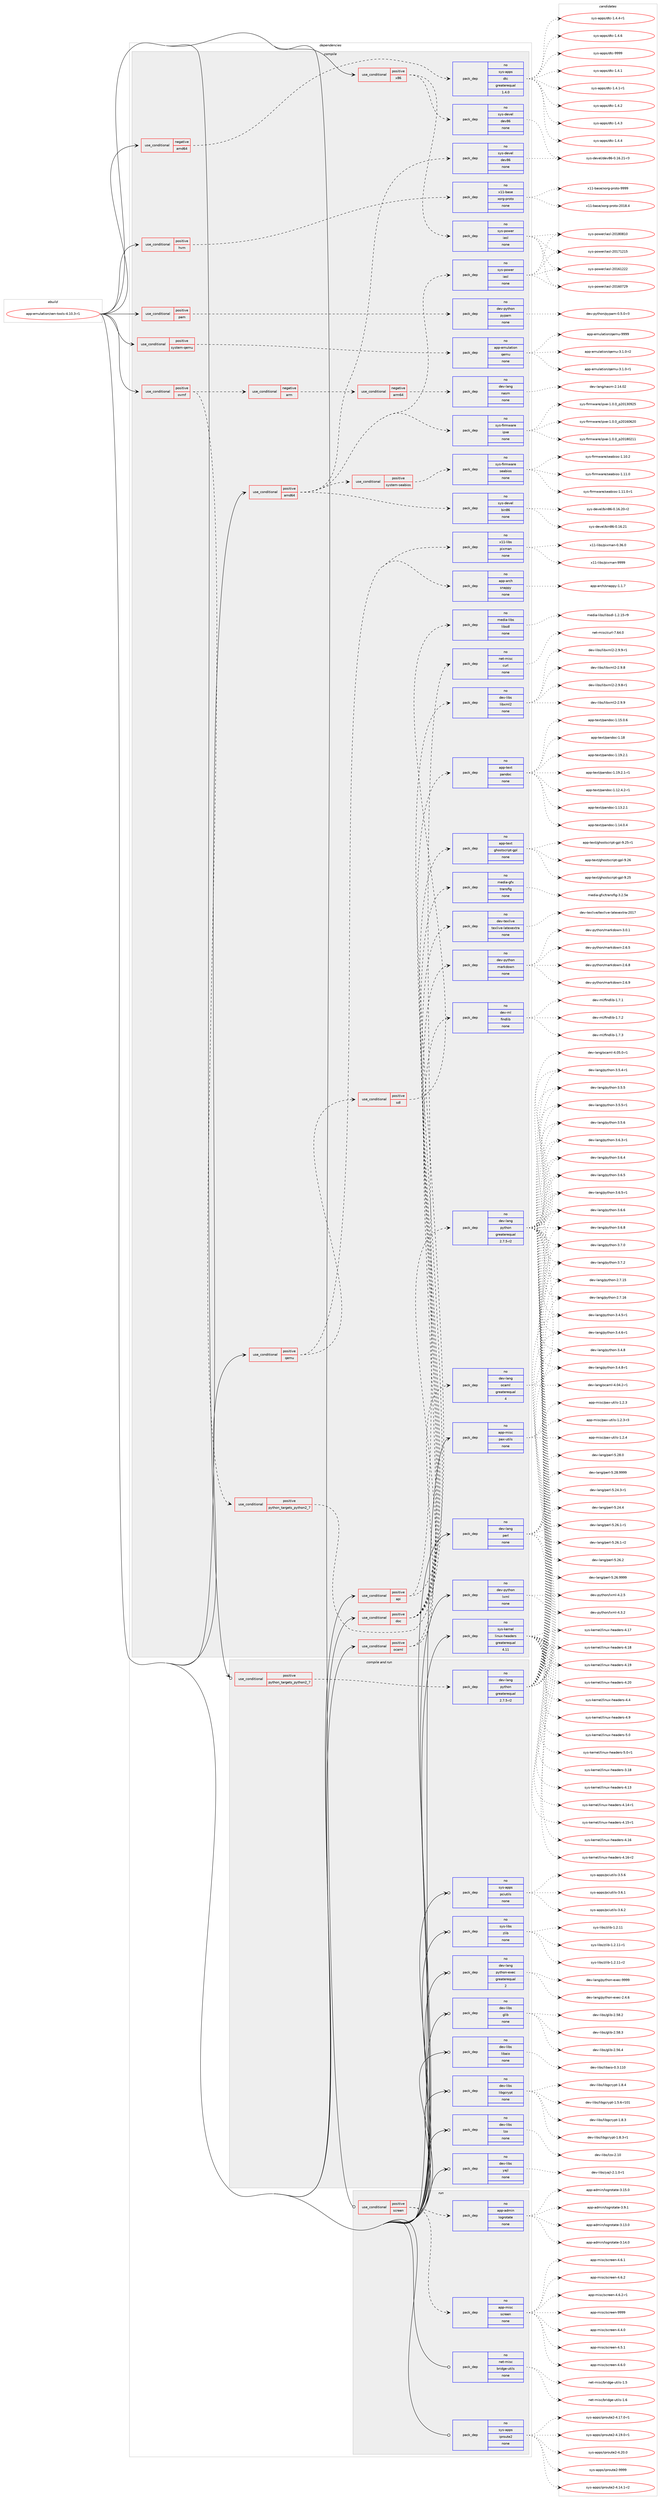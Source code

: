 digraph prolog {

# *************
# Graph options
# *************

newrank=true;
concentrate=true;
compound=true;
graph [rankdir=LR,fontname=Helvetica,fontsize=10,ranksep=1.5];#, ranksep=2.5, nodesep=0.2];
edge  [arrowhead=vee];
node  [fontname=Helvetica,fontsize=10];

# **********
# The ebuild
# **********

subgraph cluster_leftcol {
color=gray;
rank=same;
label=<<i>ebuild</i>>;
id [label="app-emulation/xen-tools-4.10.3-r1", color=red, width=4, href="../app-emulation/xen-tools-4.10.3-r1.svg"];
}

# ****************
# The dependencies
# ****************

subgraph cluster_midcol {
color=gray;
label=<<i>dependencies</i>>;
subgraph cluster_compile {
fillcolor="#eeeeee";
style=filled;
label=<<i>compile</i>>;
subgraph cond352249 {
dependency1293354 [label=<<TABLE BORDER="0" CELLBORDER="1" CELLSPACING="0" CELLPADDING="4"><TR><TD ROWSPAN="3" CELLPADDING="10">use_conditional</TD></TR><TR><TD>negative</TD></TR><TR><TD>amd64</TD></TR></TABLE>>, shape=none, color=red];
subgraph pack921027 {
dependency1293355 [label=<<TABLE BORDER="0" CELLBORDER="1" CELLSPACING="0" CELLPADDING="4" WIDTH="220"><TR><TD ROWSPAN="6" CELLPADDING="30">pack_dep</TD></TR><TR><TD WIDTH="110">no</TD></TR><TR><TD>sys-apps</TD></TR><TR><TD>dtc</TD></TR><TR><TD>greaterequal</TD></TR><TR><TD>1.4.0</TD></TR></TABLE>>, shape=none, color=blue];
}
dependency1293354:e -> dependency1293355:w [weight=20,style="dashed",arrowhead="vee"];
}
id:e -> dependency1293354:w [weight=20,style="solid",arrowhead="vee"];
subgraph cond352250 {
dependency1293356 [label=<<TABLE BORDER="0" CELLBORDER="1" CELLSPACING="0" CELLPADDING="4"><TR><TD ROWSPAN="3" CELLPADDING="10">use_conditional</TD></TR><TR><TD>positive</TD></TR><TR><TD>amd64</TD></TR></TABLE>>, shape=none, color=red];
subgraph pack921028 {
dependency1293357 [label=<<TABLE BORDER="0" CELLBORDER="1" CELLSPACING="0" CELLPADDING="4" WIDTH="220"><TR><TD ROWSPAN="6" CELLPADDING="30">pack_dep</TD></TR><TR><TD WIDTH="110">no</TD></TR><TR><TD>sys-devel</TD></TR><TR><TD>bin86</TD></TR><TR><TD>none</TD></TR><TR><TD></TD></TR></TABLE>>, shape=none, color=blue];
}
dependency1293356:e -> dependency1293357:w [weight=20,style="dashed",arrowhead="vee"];
subgraph cond352251 {
dependency1293358 [label=<<TABLE BORDER="0" CELLBORDER="1" CELLSPACING="0" CELLPADDING="4"><TR><TD ROWSPAN="3" CELLPADDING="10">use_conditional</TD></TR><TR><TD>positive</TD></TR><TR><TD>system-seabios</TD></TR></TABLE>>, shape=none, color=red];
subgraph pack921029 {
dependency1293359 [label=<<TABLE BORDER="0" CELLBORDER="1" CELLSPACING="0" CELLPADDING="4" WIDTH="220"><TR><TD ROWSPAN="6" CELLPADDING="30">pack_dep</TD></TR><TR><TD WIDTH="110">no</TD></TR><TR><TD>sys-firmware</TD></TR><TR><TD>seabios</TD></TR><TR><TD>none</TD></TR><TR><TD></TD></TR></TABLE>>, shape=none, color=blue];
}
dependency1293358:e -> dependency1293359:w [weight=20,style="dashed",arrowhead="vee"];
}
dependency1293356:e -> dependency1293358:w [weight=20,style="dashed",arrowhead="vee"];
subgraph pack921030 {
dependency1293360 [label=<<TABLE BORDER="0" CELLBORDER="1" CELLSPACING="0" CELLPADDING="4" WIDTH="220"><TR><TD ROWSPAN="6" CELLPADDING="30">pack_dep</TD></TR><TR><TD WIDTH="110">no</TD></TR><TR><TD>sys-firmware</TD></TR><TR><TD>ipxe</TD></TR><TR><TD>none</TD></TR><TR><TD></TD></TR></TABLE>>, shape=none, color=blue];
}
dependency1293356:e -> dependency1293360:w [weight=20,style="dashed",arrowhead="vee"];
subgraph pack921031 {
dependency1293361 [label=<<TABLE BORDER="0" CELLBORDER="1" CELLSPACING="0" CELLPADDING="4" WIDTH="220"><TR><TD ROWSPAN="6" CELLPADDING="30">pack_dep</TD></TR><TR><TD WIDTH="110">no</TD></TR><TR><TD>sys-devel</TD></TR><TR><TD>dev86</TD></TR><TR><TD>none</TD></TR><TR><TD></TD></TR></TABLE>>, shape=none, color=blue];
}
dependency1293356:e -> dependency1293361:w [weight=20,style="dashed",arrowhead="vee"];
subgraph pack921032 {
dependency1293362 [label=<<TABLE BORDER="0" CELLBORDER="1" CELLSPACING="0" CELLPADDING="4" WIDTH="220"><TR><TD ROWSPAN="6" CELLPADDING="30">pack_dep</TD></TR><TR><TD WIDTH="110">no</TD></TR><TR><TD>sys-power</TD></TR><TR><TD>iasl</TD></TR><TR><TD>none</TD></TR><TR><TD></TD></TR></TABLE>>, shape=none, color=blue];
}
dependency1293356:e -> dependency1293362:w [weight=20,style="dashed",arrowhead="vee"];
}
id:e -> dependency1293356:w [weight=20,style="solid",arrowhead="vee"];
subgraph cond352252 {
dependency1293363 [label=<<TABLE BORDER="0" CELLBORDER="1" CELLSPACING="0" CELLPADDING="4"><TR><TD ROWSPAN="3" CELLPADDING="10">use_conditional</TD></TR><TR><TD>positive</TD></TR><TR><TD>api</TD></TR></TABLE>>, shape=none, color=red];
subgraph pack921033 {
dependency1293364 [label=<<TABLE BORDER="0" CELLBORDER="1" CELLSPACING="0" CELLPADDING="4" WIDTH="220"><TR><TD ROWSPAN="6" CELLPADDING="30">pack_dep</TD></TR><TR><TD WIDTH="110">no</TD></TR><TR><TD>dev-libs</TD></TR><TR><TD>libxml2</TD></TR><TR><TD>none</TD></TR><TR><TD></TD></TR></TABLE>>, shape=none, color=blue];
}
dependency1293363:e -> dependency1293364:w [weight=20,style="dashed",arrowhead="vee"];
subgraph pack921034 {
dependency1293365 [label=<<TABLE BORDER="0" CELLBORDER="1" CELLSPACING="0" CELLPADDING="4" WIDTH="220"><TR><TD ROWSPAN="6" CELLPADDING="30">pack_dep</TD></TR><TR><TD WIDTH="110">no</TD></TR><TR><TD>net-misc</TD></TR><TR><TD>curl</TD></TR><TR><TD>none</TD></TR><TR><TD></TD></TR></TABLE>>, shape=none, color=blue];
}
dependency1293363:e -> dependency1293365:w [weight=20,style="dashed",arrowhead="vee"];
}
id:e -> dependency1293363:w [weight=20,style="solid",arrowhead="vee"];
subgraph cond352253 {
dependency1293366 [label=<<TABLE BORDER="0" CELLBORDER="1" CELLSPACING="0" CELLPADDING="4"><TR><TD ROWSPAN="3" CELLPADDING="10">use_conditional</TD></TR><TR><TD>positive</TD></TR><TR><TD>doc</TD></TR></TABLE>>, shape=none, color=red];
subgraph pack921035 {
dependency1293367 [label=<<TABLE BORDER="0" CELLBORDER="1" CELLSPACING="0" CELLPADDING="4" WIDTH="220"><TR><TD ROWSPAN="6" CELLPADDING="30">pack_dep</TD></TR><TR><TD WIDTH="110">no</TD></TR><TR><TD>app-text</TD></TR><TR><TD>ghostscript-gpl</TD></TR><TR><TD>none</TD></TR><TR><TD></TD></TR></TABLE>>, shape=none, color=blue];
}
dependency1293366:e -> dependency1293367:w [weight=20,style="dashed",arrowhead="vee"];
subgraph pack921036 {
dependency1293368 [label=<<TABLE BORDER="0" CELLBORDER="1" CELLSPACING="0" CELLPADDING="4" WIDTH="220"><TR><TD ROWSPAN="6" CELLPADDING="30">pack_dep</TD></TR><TR><TD WIDTH="110">no</TD></TR><TR><TD>app-text</TD></TR><TR><TD>pandoc</TD></TR><TR><TD>none</TD></TR><TR><TD></TD></TR></TABLE>>, shape=none, color=blue];
}
dependency1293366:e -> dependency1293368:w [weight=20,style="dashed",arrowhead="vee"];
subgraph pack921037 {
dependency1293369 [label=<<TABLE BORDER="0" CELLBORDER="1" CELLSPACING="0" CELLPADDING="4" WIDTH="220"><TR><TD ROWSPAN="6" CELLPADDING="30">pack_dep</TD></TR><TR><TD WIDTH="110">no</TD></TR><TR><TD>dev-python</TD></TR><TR><TD>markdown</TD></TR><TR><TD>none</TD></TR><TR><TD></TD></TR></TABLE>>, shape=none, color=blue];
}
dependency1293366:e -> dependency1293369:w [weight=20,style="dashed",arrowhead="vee"];
subgraph pack921038 {
dependency1293370 [label=<<TABLE BORDER="0" CELLBORDER="1" CELLSPACING="0" CELLPADDING="4" WIDTH="220"><TR><TD ROWSPAN="6" CELLPADDING="30">pack_dep</TD></TR><TR><TD WIDTH="110">no</TD></TR><TR><TD>dev-texlive</TD></TR><TR><TD>texlive-latexextra</TD></TR><TR><TD>none</TD></TR><TR><TD></TD></TR></TABLE>>, shape=none, color=blue];
}
dependency1293366:e -> dependency1293370:w [weight=20,style="dashed",arrowhead="vee"];
subgraph pack921039 {
dependency1293371 [label=<<TABLE BORDER="0" CELLBORDER="1" CELLSPACING="0" CELLPADDING="4" WIDTH="220"><TR><TD ROWSPAN="6" CELLPADDING="30">pack_dep</TD></TR><TR><TD WIDTH="110">no</TD></TR><TR><TD>media-gfx</TD></TR><TR><TD>transfig</TD></TR><TR><TD>none</TD></TR><TR><TD></TD></TR></TABLE>>, shape=none, color=blue];
}
dependency1293366:e -> dependency1293371:w [weight=20,style="dashed",arrowhead="vee"];
}
id:e -> dependency1293366:w [weight=20,style="solid",arrowhead="vee"];
subgraph cond352254 {
dependency1293372 [label=<<TABLE BORDER="0" CELLBORDER="1" CELLSPACING="0" CELLPADDING="4"><TR><TD ROWSPAN="3" CELLPADDING="10">use_conditional</TD></TR><TR><TD>positive</TD></TR><TR><TD>hvm</TD></TR></TABLE>>, shape=none, color=red];
subgraph pack921040 {
dependency1293373 [label=<<TABLE BORDER="0" CELLBORDER="1" CELLSPACING="0" CELLPADDING="4" WIDTH="220"><TR><TD ROWSPAN="6" CELLPADDING="30">pack_dep</TD></TR><TR><TD WIDTH="110">no</TD></TR><TR><TD>x11-base</TD></TR><TR><TD>xorg-proto</TD></TR><TR><TD>none</TD></TR><TR><TD></TD></TR></TABLE>>, shape=none, color=blue];
}
dependency1293372:e -> dependency1293373:w [weight=20,style="dashed",arrowhead="vee"];
}
id:e -> dependency1293372:w [weight=20,style="solid",arrowhead="vee"];
subgraph cond352255 {
dependency1293374 [label=<<TABLE BORDER="0" CELLBORDER="1" CELLSPACING="0" CELLPADDING="4"><TR><TD ROWSPAN="3" CELLPADDING="10">use_conditional</TD></TR><TR><TD>positive</TD></TR><TR><TD>ocaml</TD></TR></TABLE>>, shape=none, color=red];
subgraph pack921041 {
dependency1293375 [label=<<TABLE BORDER="0" CELLBORDER="1" CELLSPACING="0" CELLPADDING="4" WIDTH="220"><TR><TD ROWSPAN="6" CELLPADDING="30">pack_dep</TD></TR><TR><TD WIDTH="110">no</TD></TR><TR><TD>dev-ml</TD></TR><TR><TD>findlib</TD></TR><TR><TD>none</TD></TR><TR><TD></TD></TR></TABLE>>, shape=none, color=blue];
}
dependency1293374:e -> dependency1293375:w [weight=20,style="dashed",arrowhead="vee"];
subgraph pack921042 {
dependency1293376 [label=<<TABLE BORDER="0" CELLBORDER="1" CELLSPACING="0" CELLPADDING="4" WIDTH="220"><TR><TD ROWSPAN="6" CELLPADDING="30">pack_dep</TD></TR><TR><TD WIDTH="110">no</TD></TR><TR><TD>dev-lang</TD></TR><TR><TD>ocaml</TD></TR><TR><TD>greaterequal</TD></TR><TR><TD>4</TD></TR></TABLE>>, shape=none, color=blue];
}
dependency1293374:e -> dependency1293376:w [weight=20,style="dashed",arrowhead="vee"];
}
id:e -> dependency1293374:w [weight=20,style="solid",arrowhead="vee"];
subgraph cond352256 {
dependency1293377 [label=<<TABLE BORDER="0" CELLBORDER="1" CELLSPACING="0" CELLPADDING="4"><TR><TD ROWSPAN="3" CELLPADDING="10">use_conditional</TD></TR><TR><TD>positive</TD></TR><TR><TD>ovmf</TD></TR></TABLE>>, shape=none, color=red];
subgraph cond352257 {
dependency1293378 [label=<<TABLE BORDER="0" CELLBORDER="1" CELLSPACING="0" CELLPADDING="4"><TR><TD ROWSPAN="3" CELLPADDING="10">use_conditional</TD></TR><TR><TD>negative</TD></TR><TR><TD>arm</TD></TR></TABLE>>, shape=none, color=red];
subgraph cond352258 {
dependency1293379 [label=<<TABLE BORDER="0" CELLBORDER="1" CELLSPACING="0" CELLPADDING="4"><TR><TD ROWSPAN="3" CELLPADDING="10">use_conditional</TD></TR><TR><TD>negative</TD></TR><TR><TD>arm64</TD></TR></TABLE>>, shape=none, color=red];
subgraph pack921043 {
dependency1293380 [label=<<TABLE BORDER="0" CELLBORDER="1" CELLSPACING="0" CELLPADDING="4" WIDTH="220"><TR><TD ROWSPAN="6" CELLPADDING="30">pack_dep</TD></TR><TR><TD WIDTH="110">no</TD></TR><TR><TD>dev-lang</TD></TR><TR><TD>nasm</TD></TR><TR><TD>none</TD></TR><TR><TD></TD></TR></TABLE>>, shape=none, color=blue];
}
dependency1293379:e -> dependency1293380:w [weight=20,style="dashed",arrowhead="vee"];
}
dependency1293378:e -> dependency1293379:w [weight=20,style="dashed",arrowhead="vee"];
}
dependency1293377:e -> dependency1293378:w [weight=20,style="dashed",arrowhead="vee"];
subgraph cond352259 {
dependency1293381 [label=<<TABLE BORDER="0" CELLBORDER="1" CELLSPACING="0" CELLPADDING="4"><TR><TD ROWSPAN="3" CELLPADDING="10">use_conditional</TD></TR><TR><TD>positive</TD></TR><TR><TD>python_targets_python2_7</TD></TR></TABLE>>, shape=none, color=red];
subgraph pack921044 {
dependency1293382 [label=<<TABLE BORDER="0" CELLBORDER="1" CELLSPACING="0" CELLPADDING="4" WIDTH="220"><TR><TD ROWSPAN="6" CELLPADDING="30">pack_dep</TD></TR><TR><TD WIDTH="110">no</TD></TR><TR><TD>dev-lang</TD></TR><TR><TD>python</TD></TR><TR><TD>greaterequal</TD></TR><TR><TD>2.7.5-r2</TD></TR></TABLE>>, shape=none, color=blue];
}
dependency1293381:e -> dependency1293382:w [weight=20,style="dashed",arrowhead="vee"];
}
dependency1293377:e -> dependency1293381:w [weight=20,style="dashed",arrowhead="vee"];
}
id:e -> dependency1293377:w [weight=20,style="solid",arrowhead="vee"];
subgraph cond352260 {
dependency1293383 [label=<<TABLE BORDER="0" CELLBORDER="1" CELLSPACING="0" CELLPADDING="4"><TR><TD ROWSPAN="3" CELLPADDING="10">use_conditional</TD></TR><TR><TD>positive</TD></TR><TR><TD>pam</TD></TR></TABLE>>, shape=none, color=red];
subgraph pack921045 {
dependency1293384 [label=<<TABLE BORDER="0" CELLBORDER="1" CELLSPACING="0" CELLPADDING="4" WIDTH="220"><TR><TD ROWSPAN="6" CELLPADDING="30">pack_dep</TD></TR><TR><TD WIDTH="110">no</TD></TR><TR><TD>dev-python</TD></TR><TR><TD>pypam</TD></TR><TR><TD>none</TD></TR><TR><TD></TD></TR></TABLE>>, shape=none, color=blue];
}
dependency1293383:e -> dependency1293384:w [weight=20,style="dashed",arrowhead="vee"];
}
id:e -> dependency1293383:w [weight=20,style="solid",arrowhead="vee"];
subgraph cond352261 {
dependency1293385 [label=<<TABLE BORDER="0" CELLBORDER="1" CELLSPACING="0" CELLPADDING="4"><TR><TD ROWSPAN="3" CELLPADDING="10">use_conditional</TD></TR><TR><TD>positive</TD></TR><TR><TD>qemu</TD></TR></TABLE>>, shape=none, color=red];
subgraph pack921046 {
dependency1293386 [label=<<TABLE BORDER="0" CELLBORDER="1" CELLSPACING="0" CELLPADDING="4" WIDTH="220"><TR><TD ROWSPAN="6" CELLPADDING="30">pack_dep</TD></TR><TR><TD WIDTH="110">no</TD></TR><TR><TD>app-arch</TD></TR><TR><TD>snappy</TD></TR><TR><TD>none</TD></TR><TR><TD></TD></TR></TABLE>>, shape=none, color=blue];
}
dependency1293385:e -> dependency1293386:w [weight=20,style="dashed",arrowhead="vee"];
subgraph pack921047 {
dependency1293387 [label=<<TABLE BORDER="0" CELLBORDER="1" CELLSPACING="0" CELLPADDING="4" WIDTH="220"><TR><TD ROWSPAN="6" CELLPADDING="30">pack_dep</TD></TR><TR><TD WIDTH="110">no</TD></TR><TR><TD>x11-libs</TD></TR><TR><TD>pixman</TD></TR><TR><TD>none</TD></TR><TR><TD></TD></TR></TABLE>>, shape=none, color=blue];
}
dependency1293385:e -> dependency1293387:w [weight=20,style="dashed",arrowhead="vee"];
subgraph cond352262 {
dependency1293388 [label=<<TABLE BORDER="0" CELLBORDER="1" CELLSPACING="0" CELLPADDING="4"><TR><TD ROWSPAN="3" CELLPADDING="10">use_conditional</TD></TR><TR><TD>positive</TD></TR><TR><TD>sdl</TD></TR></TABLE>>, shape=none, color=red];
subgraph pack921048 {
dependency1293389 [label=<<TABLE BORDER="0" CELLBORDER="1" CELLSPACING="0" CELLPADDING="4" WIDTH="220"><TR><TD ROWSPAN="6" CELLPADDING="30">pack_dep</TD></TR><TR><TD WIDTH="110">no</TD></TR><TR><TD>media-libs</TD></TR><TR><TD>libsdl</TD></TR><TR><TD>none</TD></TR><TR><TD></TD></TR></TABLE>>, shape=none, color=blue];
}
dependency1293388:e -> dependency1293389:w [weight=20,style="dashed",arrowhead="vee"];
}
dependency1293385:e -> dependency1293388:w [weight=20,style="dashed",arrowhead="vee"];
}
id:e -> dependency1293385:w [weight=20,style="solid",arrowhead="vee"];
subgraph cond352263 {
dependency1293390 [label=<<TABLE BORDER="0" CELLBORDER="1" CELLSPACING="0" CELLPADDING="4"><TR><TD ROWSPAN="3" CELLPADDING="10">use_conditional</TD></TR><TR><TD>positive</TD></TR><TR><TD>system-qemu</TD></TR></TABLE>>, shape=none, color=red];
subgraph pack921049 {
dependency1293391 [label=<<TABLE BORDER="0" CELLBORDER="1" CELLSPACING="0" CELLPADDING="4" WIDTH="220"><TR><TD ROWSPAN="6" CELLPADDING="30">pack_dep</TD></TR><TR><TD WIDTH="110">no</TD></TR><TR><TD>app-emulation</TD></TR><TR><TD>qemu</TD></TR><TR><TD>none</TD></TR><TR><TD></TD></TR></TABLE>>, shape=none, color=blue];
}
dependency1293390:e -> dependency1293391:w [weight=20,style="dashed",arrowhead="vee"];
}
id:e -> dependency1293390:w [weight=20,style="solid",arrowhead="vee"];
subgraph cond352264 {
dependency1293392 [label=<<TABLE BORDER="0" CELLBORDER="1" CELLSPACING="0" CELLPADDING="4"><TR><TD ROWSPAN="3" CELLPADDING="10">use_conditional</TD></TR><TR><TD>positive</TD></TR><TR><TD>x86</TD></TR></TABLE>>, shape=none, color=red];
subgraph pack921050 {
dependency1293393 [label=<<TABLE BORDER="0" CELLBORDER="1" CELLSPACING="0" CELLPADDING="4" WIDTH="220"><TR><TD ROWSPAN="6" CELLPADDING="30">pack_dep</TD></TR><TR><TD WIDTH="110">no</TD></TR><TR><TD>sys-devel</TD></TR><TR><TD>dev86</TD></TR><TR><TD>none</TD></TR><TR><TD></TD></TR></TABLE>>, shape=none, color=blue];
}
dependency1293392:e -> dependency1293393:w [weight=20,style="dashed",arrowhead="vee"];
subgraph pack921051 {
dependency1293394 [label=<<TABLE BORDER="0" CELLBORDER="1" CELLSPACING="0" CELLPADDING="4" WIDTH="220"><TR><TD ROWSPAN="6" CELLPADDING="30">pack_dep</TD></TR><TR><TD WIDTH="110">no</TD></TR><TR><TD>sys-power</TD></TR><TR><TD>iasl</TD></TR><TR><TD>none</TD></TR><TR><TD></TD></TR></TABLE>>, shape=none, color=blue];
}
dependency1293392:e -> dependency1293394:w [weight=20,style="dashed",arrowhead="vee"];
}
id:e -> dependency1293392:w [weight=20,style="solid",arrowhead="vee"];
subgraph pack921052 {
dependency1293395 [label=<<TABLE BORDER="0" CELLBORDER="1" CELLSPACING="0" CELLPADDING="4" WIDTH="220"><TR><TD ROWSPAN="6" CELLPADDING="30">pack_dep</TD></TR><TR><TD WIDTH="110">no</TD></TR><TR><TD>app-misc</TD></TR><TR><TD>pax-utils</TD></TR><TR><TD>none</TD></TR><TR><TD></TD></TR></TABLE>>, shape=none, color=blue];
}
id:e -> dependency1293395:w [weight=20,style="solid",arrowhead="vee"];
subgraph pack921053 {
dependency1293396 [label=<<TABLE BORDER="0" CELLBORDER="1" CELLSPACING="0" CELLPADDING="4" WIDTH="220"><TR><TD ROWSPAN="6" CELLPADDING="30">pack_dep</TD></TR><TR><TD WIDTH="110">no</TD></TR><TR><TD>dev-lang</TD></TR><TR><TD>perl</TD></TR><TR><TD>none</TD></TR><TR><TD></TD></TR></TABLE>>, shape=none, color=blue];
}
id:e -> dependency1293396:w [weight=20,style="solid",arrowhead="vee"];
subgraph pack921054 {
dependency1293397 [label=<<TABLE BORDER="0" CELLBORDER="1" CELLSPACING="0" CELLPADDING="4" WIDTH="220"><TR><TD ROWSPAN="6" CELLPADDING="30">pack_dep</TD></TR><TR><TD WIDTH="110">no</TD></TR><TR><TD>dev-python</TD></TR><TR><TD>lxml</TD></TR><TR><TD>none</TD></TR><TR><TD></TD></TR></TABLE>>, shape=none, color=blue];
}
id:e -> dependency1293397:w [weight=20,style="solid",arrowhead="vee"];
subgraph pack921055 {
dependency1293398 [label=<<TABLE BORDER="0" CELLBORDER="1" CELLSPACING="0" CELLPADDING="4" WIDTH="220"><TR><TD ROWSPAN="6" CELLPADDING="30">pack_dep</TD></TR><TR><TD WIDTH="110">no</TD></TR><TR><TD>sys-kernel</TD></TR><TR><TD>linux-headers</TD></TR><TR><TD>greaterequal</TD></TR><TR><TD>4.11</TD></TR></TABLE>>, shape=none, color=blue];
}
id:e -> dependency1293398:w [weight=20,style="solid",arrowhead="vee"];
}
subgraph cluster_compileandrun {
fillcolor="#eeeeee";
style=filled;
label=<<i>compile and run</i>>;
subgraph cond352265 {
dependency1293399 [label=<<TABLE BORDER="0" CELLBORDER="1" CELLSPACING="0" CELLPADDING="4"><TR><TD ROWSPAN="3" CELLPADDING="10">use_conditional</TD></TR><TR><TD>positive</TD></TR><TR><TD>python_targets_python2_7</TD></TR></TABLE>>, shape=none, color=red];
subgraph pack921056 {
dependency1293400 [label=<<TABLE BORDER="0" CELLBORDER="1" CELLSPACING="0" CELLPADDING="4" WIDTH="220"><TR><TD ROWSPAN="6" CELLPADDING="30">pack_dep</TD></TR><TR><TD WIDTH="110">no</TD></TR><TR><TD>dev-lang</TD></TR><TR><TD>python</TD></TR><TR><TD>greaterequal</TD></TR><TR><TD>2.7.5-r2</TD></TR></TABLE>>, shape=none, color=blue];
}
dependency1293399:e -> dependency1293400:w [weight=20,style="dashed",arrowhead="vee"];
}
id:e -> dependency1293399:w [weight=20,style="solid",arrowhead="odotvee"];
subgraph pack921057 {
dependency1293401 [label=<<TABLE BORDER="0" CELLBORDER="1" CELLSPACING="0" CELLPADDING="4" WIDTH="220"><TR><TD ROWSPAN="6" CELLPADDING="30">pack_dep</TD></TR><TR><TD WIDTH="110">no</TD></TR><TR><TD>dev-lang</TD></TR><TR><TD>python-exec</TD></TR><TR><TD>greaterequal</TD></TR><TR><TD>2</TD></TR></TABLE>>, shape=none, color=blue];
}
id:e -> dependency1293401:w [weight=20,style="solid",arrowhead="odotvee"];
subgraph pack921058 {
dependency1293402 [label=<<TABLE BORDER="0" CELLBORDER="1" CELLSPACING="0" CELLPADDING="4" WIDTH="220"><TR><TD ROWSPAN="6" CELLPADDING="30">pack_dep</TD></TR><TR><TD WIDTH="110">no</TD></TR><TR><TD>dev-libs</TD></TR><TR><TD>glib</TD></TR><TR><TD>none</TD></TR><TR><TD></TD></TR></TABLE>>, shape=none, color=blue];
}
id:e -> dependency1293402:w [weight=20,style="solid",arrowhead="odotvee"];
subgraph pack921059 {
dependency1293403 [label=<<TABLE BORDER="0" CELLBORDER="1" CELLSPACING="0" CELLPADDING="4" WIDTH="220"><TR><TD ROWSPAN="6" CELLPADDING="30">pack_dep</TD></TR><TR><TD WIDTH="110">no</TD></TR><TR><TD>dev-libs</TD></TR><TR><TD>libaio</TD></TR><TR><TD>none</TD></TR><TR><TD></TD></TR></TABLE>>, shape=none, color=blue];
}
id:e -> dependency1293403:w [weight=20,style="solid",arrowhead="odotvee"];
subgraph pack921060 {
dependency1293404 [label=<<TABLE BORDER="0" CELLBORDER="1" CELLSPACING="0" CELLPADDING="4" WIDTH="220"><TR><TD ROWSPAN="6" CELLPADDING="30">pack_dep</TD></TR><TR><TD WIDTH="110">no</TD></TR><TR><TD>dev-libs</TD></TR><TR><TD>libgcrypt</TD></TR><TR><TD>none</TD></TR><TR><TD></TD></TR></TABLE>>, shape=none, color=blue];
}
id:e -> dependency1293404:w [weight=20,style="solid",arrowhead="odotvee"];
subgraph pack921061 {
dependency1293405 [label=<<TABLE BORDER="0" CELLBORDER="1" CELLSPACING="0" CELLPADDING="4" WIDTH="220"><TR><TD ROWSPAN="6" CELLPADDING="30">pack_dep</TD></TR><TR><TD WIDTH="110">no</TD></TR><TR><TD>dev-libs</TD></TR><TR><TD>lzo</TD></TR><TR><TD>none</TD></TR><TR><TD></TD></TR></TABLE>>, shape=none, color=blue];
}
id:e -> dependency1293405:w [weight=20,style="solid",arrowhead="odotvee"];
subgraph pack921062 {
dependency1293406 [label=<<TABLE BORDER="0" CELLBORDER="1" CELLSPACING="0" CELLPADDING="4" WIDTH="220"><TR><TD ROWSPAN="6" CELLPADDING="30">pack_dep</TD></TR><TR><TD WIDTH="110">no</TD></TR><TR><TD>dev-libs</TD></TR><TR><TD>yajl</TD></TR><TR><TD>none</TD></TR><TR><TD></TD></TR></TABLE>>, shape=none, color=blue];
}
id:e -> dependency1293406:w [weight=20,style="solid",arrowhead="odotvee"];
subgraph pack921063 {
dependency1293407 [label=<<TABLE BORDER="0" CELLBORDER="1" CELLSPACING="0" CELLPADDING="4" WIDTH="220"><TR><TD ROWSPAN="6" CELLPADDING="30">pack_dep</TD></TR><TR><TD WIDTH="110">no</TD></TR><TR><TD>sys-apps</TD></TR><TR><TD>pciutils</TD></TR><TR><TD>none</TD></TR><TR><TD></TD></TR></TABLE>>, shape=none, color=blue];
}
id:e -> dependency1293407:w [weight=20,style="solid",arrowhead="odotvee"];
subgraph pack921064 {
dependency1293408 [label=<<TABLE BORDER="0" CELLBORDER="1" CELLSPACING="0" CELLPADDING="4" WIDTH="220"><TR><TD ROWSPAN="6" CELLPADDING="30">pack_dep</TD></TR><TR><TD WIDTH="110">no</TD></TR><TR><TD>sys-libs</TD></TR><TR><TD>zlib</TD></TR><TR><TD>none</TD></TR><TR><TD></TD></TR></TABLE>>, shape=none, color=blue];
}
id:e -> dependency1293408:w [weight=20,style="solid",arrowhead="odotvee"];
}
subgraph cluster_run {
fillcolor="#eeeeee";
style=filled;
label=<<i>run</i>>;
subgraph cond352266 {
dependency1293409 [label=<<TABLE BORDER="0" CELLBORDER="1" CELLSPACING="0" CELLPADDING="4"><TR><TD ROWSPAN="3" CELLPADDING="10">use_conditional</TD></TR><TR><TD>positive</TD></TR><TR><TD>screen</TD></TR></TABLE>>, shape=none, color=red];
subgraph pack921065 {
dependency1293410 [label=<<TABLE BORDER="0" CELLBORDER="1" CELLSPACING="0" CELLPADDING="4" WIDTH="220"><TR><TD ROWSPAN="6" CELLPADDING="30">pack_dep</TD></TR><TR><TD WIDTH="110">no</TD></TR><TR><TD>app-misc</TD></TR><TR><TD>screen</TD></TR><TR><TD>none</TD></TR><TR><TD></TD></TR></TABLE>>, shape=none, color=blue];
}
dependency1293409:e -> dependency1293410:w [weight=20,style="dashed",arrowhead="vee"];
subgraph pack921066 {
dependency1293411 [label=<<TABLE BORDER="0" CELLBORDER="1" CELLSPACING="0" CELLPADDING="4" WIDTH="220"><TR><TD ROWSPAN="6" CELLPADDING="30">pack_dep</TD></TR><TR><TD WIDTH="110">no</TD></TR><TR><TD>app-admin</TD></TR><TR><TD>logrotate</TD></TR><TR><TD>none</TD></TR><TR><TD></TD></TR></TABLE>>, shape=none, color=blue];
}
dependency1293409:e -> dependency1293411:w [weight=20,style="dashed",arrowhead="vee"];
}
id:e -> dependency1293409:w [weight=20,style="solid",arrowhead="odot"];
subgraph pack921067 {
dependency1293412 [label=<<TABLE BORDER="0" CELLBORDER="1" CELLSPACING="0" CELLPADDING="4" WIDTH="220"><TR><TD ROWSPAN="6" CELLPADDING="30">pack_dep</TD></TR><TR><TD WIDTH="110">no</TD></TR><TR><TD>net-misc</TD></TR><TR><TD>bridge-utils</TD></TR><TR><TD>none</TD></TR><TR><TD></TD></TR></TABLE>>, shape=none, color=blue];
}
id:e -> dependency1293412:w [weight=20,style="solid",arrowhead="odot"];
subgraph pack921068 {
dependency1293413 [label=<<TABLE BORDER="0" CELLBORDER="1" CELLSPACING="0" CELLPADDING="4" WIDTH="220"><TR><TD ROWSPAN="6" CELLPADDING="30">pack_dep</TD></TR><TR><TD WIDTH="110">no</TD></TR><TR><TD>sys-apps</TD></TR><TR><TD>iproute2</TD></TR><TR><TD>none</TD></TR><TR><TD></TD></TR></TABLE>>, shape=none, color=blue];
}
id:e -> dependency1293413:w [weight=20,style="solid",arrowhead="odot"];
}
}

# **************
# The candidates
# **************

subgraph cluster_choices {
rank=same;
color=gray;
label=<<i>candidates</i>>;

subgraph choice921027 {
color=black;
nodesep=1;
choice11512111545971121121154710011699454946524649 [label="sys-apps/dtc-1.4.1", color=red, width=4,href="../sys-apps/dtc-1.4.1.svg"];
choice115121115459711211211547100116994549465246494511449 [label="sys-apps/dtc-1.4.1-r1", color=red, width=4,href="../sys-apps/dtc-1.4.1-r1.svg"];
choice11512111545971121121154710011699454946524650 [label="sys-apps/dtc-1.4.2", color=red, width=4,href="../sys-apps/dtc-1.4.2.svg"];
choice11512111545971121121154710011699454946524651 [label="sys-apps/dtc-1.4.3", color=red, width=4,href="../sys-apps/dtc-1.4.3.svg"];
choice11512111545971121121154710011699454946524652 [label="sys-apps/dtc-1.4.4", color=red, width=4,href="../sys-apps/dtc-1.4.4.svg"];
choice115121115459711211211547100116994549465246524511449 [label="sys-apps/dtc-1.4.4-r1", color=red, width=4,href="../sys-apps/dtc-1.4.4-r1.svg"];
choice11512111545971121121154710011699454946524654 [label="sys-apps/dtc-1.4.6", color=red, width=4,href="../sys-apps/dtc-1.4.6.svg"];
choice115121115459711211211547100116994557575757 [label="sys-apps/dtc-9999", color=red, width=4,href="../sys-apps/dtc-9999.svg"];
dependency1293355:e -> choice11512111545971121121154710011699454946524649:w [style=dotted,weight="100"];
dependency1293355:e -> choice115121115459711211211547100116994549465246494511449:w [style=dotted,weight="100"];
dependency1293355:e -> choice11512111545971121121154710011699454946524650:w [style=dotted,weight="100"];
dependency1293355:e -> choice11512111545971121121154710011699454946524651:w [style=dotted,weight="100"];
dependency1293355:e -> choice11512111545971121121154710011699454946524652:w [style=dotted,weight="100"];
dependency1293355:e -> choice115121115459711211211547100116994549465246524511449:w [style=dotted,weight="100"];
dependency1293355:e -> choice11512111545971121121154710011699454946524654:w [style=dotted,weight="100"];
dependency1293355:e -> choice115121115459711211211547100116994557575757:w [style=dotted,weight="100"];
}
subgraph choice921028 {
color=black;
nodesep=1;
choice115121115451001011181011084798105110565445484649544650484511450 [label="sys-devel/bin86-0.16.20-r2", color=red, width=4,href="../sys-devel/bin86-0.16.20-r2.svg"];
choice11512111545100101118101108479810511056544548464954465049 [label="sys-devel/bin86-0.16.21", color=red, width=4,href="../sys-devel/bin86-0.16.21.svg"];
dependency1293357:e -> choice115121115451001011181011084798105110565445484649544650484511450:w [style=dotted,weight="100"];
dependency1293357:e -> choice11512111545100101118101108479810511056544548464954465049:w [style=dotted,weight="100"];
}
subgraph choice921029 {
color=black;
nodesep=1;
choice115121115451021051141091199711410147115101979810511111545494649484650 [label="sys-firmware/seabios-1.10.2", color=red, width=4,href="../sys-firmware/seabios-1.10.2.svg"];
choice115121115451021051141091199711410147115101979810511111545494649494648 [label="sys-firmware/seabios-1.11.0", color=red, width=4,href="../sys-firmware/seabios-1.11.0.svg"];
choice1151211154510210511410911997114101471151019798105111115454946494946484511449 [label="sys-firmware/seabios-1.11.0-r1", color=red, width=4,href="../sys-firmware/seabios-1.11.0-r1.svg"];
dependency1293359:e -> choice115121115451021051141091199711410147115101979810511111545494649484650:w [style=dotted,weight="100"];
dependency1293359:e -> choice115121115451021051141091199711410147115101979810511111545494649494648:w [style=dotted,weight="100"];
dependency1293359:e -> choice1151211154510210511410911997114101471151019798105111115454946494946484511449:w [style=dotted,weight="100"];
}
subgraph choice921030 {
color=black;
nodesep=1;
choice115121115451021051141091199711410147105112120101454946484648951125048495148575053 [label="sys-firmware/ipxe-1.0.0_p20130925", color=red, width=4,href="../sys-firmware/ipxe-1.0.0_p20130925.svg"];
choice115121115451021051141091199711410147105112120101454946484648951125048495448545048 [label="sys-firmware/ipxe-1.0.0_p20160620", color=red, width=4,href="../sys-firmware/ipxe-1.0.0_p20160620.svg"];
choice115121115451021051141091199711410147105112120101454946484648951125048495648504949 [label="sys-firmware/ipxe-1.0.0_p20180211", color=red, width=4,href="../sys-firmware/ipxe-1.0.0_p20180211.svg"];
dependency1293360:e -> choice115121115451021051141091199711410147105112120101454946484648951125048495148575053:w [style=dotted,weight="100"];
dependency1293360:e -> choice115121115451021051141091199711410147105112120101454946484648951125048495448545048:w [style=dotted,weight="100"];
dependency1293360:e -> choice115121115451021051141091199711410147105112120101454946484648951125048495648504949:w [style=dotted,weight="100"];
}
subgraph choice921031 {
color=black;
nodesep=1;
choice1151211154510010111810110847100101118565445484649544650494511451 [label="sys-devel/dev86-0.16.21-r3", color=red, width=4,href="../sys-devel/dev86-0.16.21-r3.svg"];
dependency1293361:e -> choice1151211154510010111810110847100101118565445484649544650494511451:w [style=dotted,weight="100"];
}
subgraph choice921032 {
color=black;
nodesep=1;
choice115121115451121111191011144710597115108455048495448555057 [label="sys-power/iasl-20160729", color=red, width=4,href="../sys-power/iasl-20160729.svg"];
choice115121115451121111191011144710597115108455048495449505050 [label="sys-power/iasl-20161222", color=red, width=4,href="../sys-power/iasl-20161222.svg"];
choice115121115451121111191011144710597115108455048495549504953 [label="sys-power/iasl-20171215", color=red, width=4,href="../sys-power/iasl-20171215.svg"];
choice115121115451121111191011144710597115108455048495648564948 [label="sys-power/iasl-20180810", color=red, width=4,href="../sys-power/iasl-20180810.svg"];
dependency1293362:e -> choice115121115451121111191011144710597115108455048495448555057:w [style=dotted,weight="100"];
dependency1293362:e -> choice115121115451121111191011144710597115108455048495449505050:w [style=dotted,weight="100"];
dependency1293362:e -> choice115121115451121111191011144710597115108455048495549504953:w [style=dotted,weight="100"];
dependency1293362:e -> choice115121115451121111191011144710597115108455048495648564948:w [style=dotted,weight="100"];
}
subgraph choice921033 {
color=black;
nodesep=1;
choice1001011184510810598115471081059812010910850455046574656 [label="dev-libs/libxml2-2.9.8", color=red, width=4,href="../dev-libs/libxml2-2.9.8.svg"];
choice10010111845108105981154710810598120109108504550465746564511449 [label="dev-libs/libxml2-2.9.8-r1", color=red, width=4,href="../dev-libs/libxml2-2.9.8-r1.svg"];
choice1001011184510810598115471081059812010910850455046574657 [label="dev-libs/libxml2-2.9.9", color=red, width=4,href="../dev-libs/libxml2-2.9.9.svg"];
choice10010111845108105981154710810598120109108504550465746574511449 [label="dev-libs/libxml2-2.9.9-r1", color=red, width=4,href="../dev-libs/libxml2-2.9.9-r1.svg"];
dependency1293364:e -> choice1001011184510810598115471081059812010910850455046574656:w [style=dotted,weight="100"];
dependency1293364:e -> choice10010111845108105981154710810598120109108504550465746564511449:w [style=dotted,weight="100"];
dependency1293364:e -> choice1001011184510810598115471081059812010910850455046574657:w [style=dotted,weight="100"];
dependency1293364:e -> choice10010111845108105981154710810598120109108504550465746574511449:w [style=dotted,weight="100"];
}
subgraph choice921034 {
color=black;
nodesep=1;
choice1101011164510910511599479911711410845554654524648 [label="net-misc/curl-7.64.0", color=red, width=4,href="../net-misc/curl-7.64.0.svg"];
dependency1293365:e -> choice1101011164510910511599479911711410845554654524648:w [style=dotted,weight="100"];
}
subgraph choice921035 {
color=black;
nodesep=1;
choice97112112451161011201164710310411111511611599114105112116451031121084557465053 [label="app-text/ghostscript-gpl-9.25", color=red, width=4,href="../app-text/ghostscript-gpl-9.25.svg"];
choice971121124511610112011647103104111115116115991141051121164510311210845574650534511449 [label="app-text/ghostscript-gpl-9.25-r1", color=red, width=4,href="../app-text/ghostscript-gpl-9.25-r1.svg"];
choice97112112451161011201164710310411111511611599114105112116451031121084557465054 [label="app-text/ghostscript-gpl-9.26", color=red, width=4,href="../app-text/ghostscript-gpl-9.26.svg"];
dependency1293367:e -> choice97112112451161011201164710310411111511611599114105112116451031121084557465053:w [style=dotted,weight="100"];
dependency1293367:e -> choice971121124511610112011647103104111115116115991141051121164510311210845574650534511449:w [style=dotted,weight="100"];
dependency1293367:e -> choice97112112451161011201164710310411111511611599114105112116451031121084557465054:w [style=dotted,weight="100"];
}
subgraph choice921036 {
color=black;
nodesep=1;
choice97112112451161011201164711297110100111994549464950465246504511449 [label="app-text/pandoc-1.12.4.2-r1", color=red, width=4,href="../app-text/pandoc-1.12.4.2-r1.svg"];
choice9711211245116101120116471129711010011199454946495146504649 [label="app-text/pandoc-1.13.2.1", color=red, width=4,href="../app-text/pandoc-1.13.2.1.svg"];
choice9711211245116101120116471129711010011199454946495246484652 [label="app-text/pandoc-1.14.0.4", color=red, width=4,href="../app-text/pandoc-1.14.0.4.svg"];
choice9711211245116101120116471129711010011199454946495346484654 [label="app-text/pandoc-1.15.0.6", color=red, width=4,href="../app-text/pandoc-1.15.0.6.svg"];
choice97112112451161011201164711297110100111994549464956 [label="app-text/pandoc-1.18", color=red, width=4,href="../app-text/pandoc-1.18.svg"];
choice9711211245116101120116471129711010011199454946495746504649 [label="app-text/pandoc-1.19.2.1", color=red, width=4,href="../app-text/pandoc-1.19.2.1.svg"];
choice97112112451161011201164711297110100111994549464957465046494511449 [label="app-text/pandoc-1.19.2.1-r1", color=red, width=4,href="../app-text/pandoc-1.19.2.1-r1.svg"];
dependency1293368:e -> choice97112112451161011201164711297110100111994549464950465246504511449:w [style=dotted,weight="100"];
dependency1293368:e -> choice9711211245116101120116471129711010011199454946495146504649:w [style=dotted,weight="100"];
dependency1293368:e -> choice9711211245116101120116471129711010011199454946495246484652:w [style=dotted,weight="100"];
dependency1293368:e -> choice9711211245116101120116471129711010011199454946495346484654:w [style=dotted,weight="100"];
dependency1293368:e -> choice97112112451161011201164711297110100111994549464956:w [style=dotted,weight="100"];
dependency1293368:e -> choice9711211245116101120116471129711010011199454946495746504649:w [style=dotted,weight="100"];
dependency1293368:e -> choice97112112451161011201164711297110100111994549464957465046494511449:w [style=dotted,weight="100"];
}
subgraph choice921037 {
color=black;
nodesep=1;
choice100101118451121211161041111104710997114107100111119110455046544653 [label="dev-python/markdown-2.6.5", color=red, width=4,href="../dev-python/markdown-2.6.5.svg"];
choice100101118451121211161041111104710997114107100111119110455046544656 [label="dev-python/markdown-2.6.8", color=red, width=4,href="../dev-python/markdown-2.6.8.svg"];
choice100101118451121211161041111104710997114107100111119110455046544657 [label="dev-python/markdown-2.6.9", color=red, width=4,href="../dev-python/markdown-2.6.9.svg"];
choice100101118451121211161041111104710997114107100111119110455146484649 [label="dev-python/markdown-3.0.1", color=red, width=4,href="../dev-python/markdown-3.0.1.svg"];
dependency1293369:e -> choice100101118451121211161041111104710997114107100111119110455046544653:w [style=dotted,weight="100"];
dependency1293369:e -> choice100101118451121211161041111104710997114107100111119110455046544656:w [style=dotted,weight="100"];
dependency1293369:e -> choice100101118451121211161041111104710997114107100111119110455046544657:w [style=dotted,weight="100"];
dependency1293369:e -> choice100101118451121211161041111104710997114107100111119110455146484649:w [style=dotted,weight="100"];
}
subgraph choice921038 {
color=black;
nodesep=1;
choice10010111845116101120108105118101471161011201081051181014510897116101120101120116114974550484955 [label="dev-texlive/texlive-latexextra-2017", color=red, width=4,href="../dev-texlive/texlive-latexextra-2017.svg"];
dependency1293370:e -> choice10010111845116101120108105118101471161011201081051181014510897116101120101120116114974550484955:w [style=dotted,weight="100"];
}
subgraph choice921039 {
color=black;
nodesep=1;
choice10910110010597451031021204711611497110115102105103455146504653101 [label="media-gfx/transfig-3.2.5e", color=red, width=4,href="../media-gfx/transfig-3.2.5e.svg"];
dependency1293371:e -> choice10910110010597451031021204711611497110115102105103455146504653101:w [style=dotted,weight="100"];
}
subgraph choice921040 {
color=black;
nodesep=1;
choice1204949459897115101471201111141034511211411111611145504849564652 [label="x11-base/xorg-proto-2018.4", color=red, width=4,href="../x11-base/xorg-proto-2018.4.svg"];
choice120494945989711510147120111114103451121141111161114557575757 [label="x11-base/xorg-proto-9999", color=red, width=4,href="../x11-base/xorg-proto-9999.svg"];
dependency1293373:e -> choice1204949459897115101471201111141034511211411111611145504849564652:w [style=dotted,weight="100"];
dependency1293373:e -> choice120494945989711510147120111114103451121141111161114557575757:w [style=dotted,weight="100"];
}
subgraph choice921041 {
color=black;
nodesep=1;
choice100101118451091084710210511010010810598454946554649 [label="dev-ml/findlib-1.7.1", color=red, width=4,href="../dev-ml/findlib-1.7.1.svg"];
choice100101118451091084710210511010010810598454946554650 [label="dev-ml/findlib-1.7.2", color=red, width=4,href="../dev-ml/findlib-1.7.2.svg"];
choice100101118451091084710210511010010810598454946554651 [label="dev-ml/findlib-1.7.3", color=red, width=4,href="../dev-ml/findlib-1.7.3.svg"];
dependency1293375:e -> choice100101118451091084710210511010010810598454946554649:w [style=dotted,weight="100"];
dependency1293375:e -> choice100101118451091084710210511010010810598454946554650:w [style=dotted,weight="100"];
dependency1293375:e -> choice100101118451091084710210511010010810598454946554651:w [style=dotted,weight="100"];
}
subgraph choice921042 {
color=black;
nodesep=1;
choice1001011184510897110103471119997109108455246485246504511449 [label="dev-lang/ocaml-4.04.2-r1", color=red, width=4,href="../dev-lang/ocaml-4.04.2-r1.svg"];
choice1001011184510897110103471119997109108455246485346484511449 [label="dev-lang/ocaml-4.05.0-r1", color=red, width=4,href="../dev-lang/ocaml-4.05.0-r1.svg"];
dependency1293376:e -> choice1001011184510897110103471119997109108455246485246504511449:w [style=dotted,weight="100"];
dependency1293376:e -> choice1001011184510897110103471119997109108455246485346484511449:w [style=dotted,weight="100"];
}
subgraph choice921043 {
color=black;
nodesep=1;
choice100101118451089711010347110971151094550464952464850 [label="dev-lang/nasm-2.14.02", color=red, width=4,href="../dev-lang/nasm-2.14.02.svg"];
dependency1293380:e -> choice100101118451089711010347110971151094550464952464850:w [style=dotted,weight="100"];
}
subgraph choice921044 {
color=black;
nodesep=1;
choice10010111845108971101034711212111610411111045504655464953 [label="dev-lang/python-2.7.15", color=red, width=4,href="../dev-lang/python-2.7.15.svg"];
choice10010111845108971101034711212111610411111045504655464954 [label="dev-lang/python-2.7.16", color=red, width=4,href="../dev-lang/python-2.7.16.svg"];
choice1001011184510897110103471121211161041111104551465246534511449 [label="dev-lang/python-3.4.5-r1", color=red, width=4,href="../dev-lang/python-3.4.5-r1.svg"];
choice1001011184510897110103471121211161041111104551465246544511449 [label="dev-lang/python-3.4.6-r1", color=red, width=4,href="../dev-lang/python-3.4.6-r1.svg"];
choice100101118451089711010347112121116104111110455146524656 [label="dev-lang/python-3.4.8", color=red, width=4,href="../dev-lang/python-3.4.8.svg"];
choice1001011184510897110103471121211161041111104551465246564511449 [label="dev-lang/python-3.4.8-r1", color=red, width=4,href="../dev-lang/python-3.4.8-r1.svg"];
choice1001011184510897110103471121211161041111104551465346524511449 [label="dev-lang/python-3.5.4-r1", color=red, width=4,href="../dev-lang/python-3.5.4-r1.svg"];
choice100101118451089711010347112121116104111110455146534653 [label="dev-lang/python-3.5.5", color=red, width=4,href="../dev-lang/python-3.5.5.svg"];
choice1001011184510897110103471121211161041111104551465346534511449 [label="dev-lang/python-3.5.5-r1", color=red, width=4,href="../dev-lang/python-3.5.5-r1.svg"];
choice100101118451089711010347112121116104111110455146534654 [label="dev-lang/python-3.5.6", color=red, width=4,href="../dev-lang/python-3.5.6.svg"];
choice1001011184510897110103471121211161041111104551465446514511449 [label="dev-lang/python-3.6.3-r1", color=red, width=4,href="../dev-lang/python-3.6.3-r1.svg"];
choice100101118451089711010347112121116104111110455146544652 [label="dev-lang/python-3.6.4", color=red, width=4,href="../dev-lang/python-3.6.4.svg"];
choice100101118451089711010347112121116104111110455146544653 [label="dev-lang/python-3.6.5", color=red, width=4,href="../dev-lang/python-3.6.5.svg"];
choice1001011184510897110103471121211161041111104551465446534511449 [label="dev-lang/python-3.6.5-r1", color=red, width=4,href="../dev-lang/python-3.6.5-r1.svg"];
choice100101118451089711010347112121116104111110455146544654 [label="dev-lang/python-3.6.6", color=red, width=4,href="../dev-lang/python-3.6.6.svg"];
choice100101118451089711010347112121116104111110455146544656 [label="dev-lang/python-3.6.8", color=red, width=4,href="../dev-lang/python-3.6.8.svg"];
choice100101118451089711010347112121116104111110455146554648 [label="dev-lang/python-3.7.0", color=red, width=4,href="../dev-lang/python-3.7.0.svg"];
choice100101118451089711010347112121116104111110455146554650 [label="dev-lang/python-3.7.2", color=red, width=4,href="../dev-lang/python-3.7.2.svg"];
dependency1293382:e -> choice10010111845108971101034711212111610411111045504655464953:w [style=dotted,weight="100"];
dependency1293382:e -> choice10010111845108971101034711212111610411111045504655464954:w [style=dotted,weight="100"];
dependency1293382:e -> choice1001011184510897110103471121211161041111104551465246534511449:w [style=dotted,weight="100"];
dependency1293382:e -> choice1001011184510897110103471121211161041111104551465246544511449:w [style=dotted,weight="100"];
dependency1293382:e -> choice100101118451089711010347112121116104111110455146524656:w [style=dotted,weight="100"];
dependency1293382:e -> choice1001011184510897110103471121211161041111104551465246564511449:w [style=dotted,weight="100"];
dependency1293382:e -> choice1001011184510897110103471121211161041111104551465346524511449:w [style=dotted,weight="100"];
dependency1293382:e -> choice100101118451089711010347112121116104111110455146534653:w [style=dotted,weight="100"];
dependency1293382:e -> choice1001011184510897110103471121211161041111104551465346534511449:w [style=dotted,weight="100"];
dependency1293382:e -> choice100101118451089711010347112121116104111110455146534654:w [style=dotted,weight="100"];
dependency1293382:e -> choice1001011184510897110103471121211161041111104551465446514511449:w [style=dotted,weight="100"];
dependency1293382:e -> choice100101118451089711010347112121116104111110455146544652:w [style=dotted,weight="100"];
dependency1293382:e -> choice100101118451089711010347112121116104111110455146544653:w [style=dotted,weight="100"];
dependency1293382:e -> choice1001011184510897110103471121211161041111104551465446534511449:w [style=dotted,weight="100"];
dependency1293382:e -> choice100101118451089711010347112121116104111110455146544654:w [style=dotted,weight="100"];
dependency1293382:e -> choice100101118451089711010347112121116104111110455146544656:w [style=dotted,weight="100"];
dependency1293382:e -> choice100101118451089711010347112121116104111110455146554648:w [style=dotted,weight="100"];
dependency1293382:e -> choice100101118451089711010347112121116104111110455146554650:w [style=dotted,weight="100"];
}
subgraph choice921045 {
color=black;
nodesep=1;
choice1001011184511212111610411111047112121112971094548465346484511451 [label="dev-python/pypam-0.5.0-r3", color=red, width=4,href="../dev-python/pypam-0.5.0-r3.svg"];
dependency1293384:e -> choice1001011184511212111610411111047112121112971094548465346484511451:w [style=dotted,weight="100"];
}
subgraph choice921046 {
color=black;
nodesep=1;
choice971121124597114991044711511097112112121454946494655 [label="app-arch/snappy-1.1.7", color=red, width=4,href="../app-arch/snappy-1.1.7.svg"];
dependency1293386:e -> choice971121124597114991044711511097112112121454946494655:w [style=dotted,weight="100"];
}
subgraph choice921047 {
color=black;
nodesep=1;
choice12049494510810598115471121051201099711045484651544648 [label="x11-libs/pixman-0.36.0", color=red, width=4,href="../x11-libs/pixman-0.36.0.svg"];
choice1204949451081059811547112105120109971104557575757 [label="x11-libs/pixman-9999", color=red, width=4,href="../x11-libs/pixman-9999.svg"];
dependency1293387:e -> choice12049494510810598115471121051201099711045484651544648:w [style=dotted,weight="100"];
dependency1293387:e -> choice1204949451081059811547112105120109971104557575757:w [style=dotted,weight="100"];
}
subgraph choice921048 {
color=black;
nodesep=1;
choice1091011001059745108105981154710810598115100108454946504649534511457 [label="media-libs/libsdl-1.2.15-r9", color=red, width=4,href="../media-libs/libsdl-1.2.15-r9.svg"];
dependency1293389:e -> choice1091011001059745108105981154710810598115100108454946504649534511457:w [style=dotted,weight="100"];
}
subgraph choice921049 {
color=black;
nodesep=1;
choice971121124510110911710897116105111110471131011091174551464946484511449 [label="app-emulation/qemu-3.1.0-r1", color=red, width=4,href="../app-emulation/qemu-3.1.0-r1.svg"];
choice971121124510110911710897116105111110471131011091174551464946484511450 [label="app-emulation/qemu-3.1.0-r2", color=red, width=4,href="../app-emulation/qemu-3.1.0-r2.svg"];
choice971121124510110911710897116105111110471131011091174557575757 [label="app-emulation/qemu-9999", color=red, width=4,href="../app-emulation/qemu-9999.svg"];
dependency1293391:e -> choice971121124510110911710897116105111110471131011091174551464946484511449:w [style=dotted,weight="100"];
dependency1293391:e -> choice971121124510110911710897116105111110471131011091174551464946484511450:w [style=dotted,weight="100"];
dependency1293391:e -> choice971121124510110911710897116105111110471131011091174557575757:w [style=dotted,weight="100"];
}
subgraph choice921050 {
color=black;
nodesep=1;
choice1151211154510010111810110847100101118565445484649544650494511451 [label="sys-devel/dev86-0.16.21-r3", color=red, width=4,href="../sys-devel/dev86-0.16.21-r3.svg"];
dependency1293393:e -> choice1151211154510010111810110847100101118565445484649544650494511451:w [style=dotted,weight="100"];
}
subgraph choice921051 {
color=black;
nodesep=1;
choice115121115451121111191011144710597115108455048495448555057 [label="sys-power/iasl-20160729", color=red, width=4,href="../sys-power/iasl-20160729.svg"];
choice115121115451121111191011144710597115108455048495449505050 [label="sys-power/iasl-20161222", color=red, width=4,href="../sys-power/iasl-20161222.svg"];
choice115121115451121111191011144710597115108455048495549504953 [label="sys-power/iasl-20171215", color=red, width=4,href="../sys-power/iasl-20171215.svg"];
choice115121115451121111191011144710597115108455048495648564948 [label="sys-power/iasl-20180810", color=red, width=4,href="../sys-power/iasl-20180810.svg"];
dependency1293394:e -> choice115121115451121111191011144710597115108455048495448555057:w [style=dotted,weight="100"];
dependency1293394:e -> choice115121115451121111191011144710597115108455048495449505050:w [style=dotted,weight="100"];
dependency1293394:e -> choice115121115451121111191011144710597115108455048495549504953:w [style=dotted,weight="100"];
dependency1293394:e -> choice115121115451121111191011144710597115108455048495648564948:w [style=dotted,weight="100"];
}
subgraph choice921052 {
color=black;
nodesep=1;
choice971121124510910511599471129712045117116105108115454946504651 [label="app-misc/pax-utils-1.2.3", color=red, width=4,href="../app-misc/pax-utils-1.2.3.svg"];
choice9711211245109105115994711297120451171161051081154549465046514511451 [label="app-misc/pax-utils-1.2.3-r3", color=red, width=4,href="../app-misc/pax-utils-1.2.3-r3.svg"];
choice971121124510910511599471129712045117116105108115454946504652 [label="app-misc/pax-utils-1.2.4", color=red, width=4,href="../app-misc/pax-utils-1.2.4.svg"];
dependency1293395:e -> choice971121124510910511599471129712045117116105108115454946504651:w [style=dotted,weight="100"];
dependency1293395:e -> choice9711211245109105115994711297120451171161051081154549465046514511451:w [style=dotted,weight="100"];
dependency1293395:e -> choice971121124510910511599471129712045117116105108115454946504652:w [style=dotted,weight="100"];
}
subgraph choice921053 {
color=black;
nodesep=1;
choice100101118451089711010347112101114108455346505246514511449 [label="dev-lang/perl-5.24.3-r1", color=red, width=4,href="../dev-lang/perl-5.24.3-r1.svg"];
choice10010111845108971101034711210111410845534650524652 [label="dev-lang/perl-5.24.4", color=red, width=4,href="../dev-lang/perl-5.24.4.svg"];
choice100101118451089711010347112101114108455346505446494511449 [label="dev-lang/perl-5.26.1-r1", color=red, width=4,href="../dev-lang/perl-5.26.1-r1.svg"];
choice100101118451089711010347112101114108455346505446494511450 [label="dev-lang/perl-5.26.1-r2", color=red, width=4,href="../dev-lang/perl-5.26.1-r2.svg"];
choice10010111845108971101034711210111410845534650544650 [label="dev-lang/perl-5.26.2", color=red, width=4,href="../dev-lang/perl-5.26.2.svg"];
choice10010111845108971101034711210111410845534650544657575757 [label="dev-lang/perl-5.26.9999", color=red, width=4,href="../dev-lang/perl-5.26.9999.svg"];
choice10010111845108971101034711210111410845534650564648 [label="dev-lang/perl-5.28.0", color=red, width=4,href="../dev-lang/perl-5.28.0.svg"];
choice10010111845108971101034711210111410845534650564657575757 [label="dev-lang/perl-5.28.9999", color=red, width=4,href="../dev-lang/perl-5.28.9999.svg"];
dependency1293396:e -> choice100101118451089711010347112101114108455346505246514511449:w [style=dotted,weight="100"];
dependency1293396:e -> choice10010111845108971101034711210111410845534650524652:w [style=dotted,weight="100"];
dependency1293396:e -> choice100101118451089711010347112101114108455346505446494511449:w [style=dotted,weight="100"];
dependency1293396:e -> choice100101118451089711010347112101114108455346505446494511450:w [style=dotted,weight="100"];
dependency1293396:e -> choice10010111845108971101034711210111410845534650544650:w [style=dotted,weight="100"];
dependency1293396:e -> choice10010111845108971101034711210111410845534650544657575757:w [style=dotted,weight="100"];
dependency1293396:e -> choice10010111845108971101034711210111410845534650564648:w [style=dotted,weight="100"];
dependency1293396:e -> choice10010111845108971101034711210111410845534650564657575757:w [style=dotted,weight="100"];
}
subgraph choice921054 {
color=black;
nodesep=1;
choice1001011184511212111610411111047108120109108455246504653 [label="dev-python/lxml-4.2.5", color=red, width=4,href="../dev-python/lxml-4.2.5.svg"];
choice1001011184511212111610411111047108120109108455246514650 [label="dev-python/lxml-4.3.2", color=red, width=4,href="../dev-python/lxml-4.3.2.svg"];
dependency1293397:e -> choice1001011184511212111610411111047108120109108455246504653:w [style=dotted,weight="100"];
dependency1293397:e -> choice1001011184511212111610411111047108120109108455246514650:w [style=dotted,weight="100"];
}
subgraph choice921055 {
color=black;
nodesep=1;
choice115121115451071011141101011084710810511011712045104101971001011141154551464956 [label="sys-kernel/linux-headers-3.18", color=red, width=4,href="../sys-kernel/linux-headers-3.18.svg"];
choice115121115451071011141101011084710810511011712045104101971001011141154552464951 [label="sys-kernel/linux-headers-4.13", color=red, width=4,href="../sys-kernel/linux-headers-4.13.svg"];
choice1151211154510710111411010110847108105110117120451041019710010111411545524649524511449 [label="sys-kernel/linux-headers-4.14-r1", color=red, width=4,href="../sys-kernel/linux-headers-4.14-r1.svg"];
choice1151211154510710111411010110847108105110117120451041019710010111411545524649534511449 [label="sys-kernel/linux-headers-4.15-r1", color=red, width=4,href="../sys-kernel/linux-headers-4.15-r1.svg"];
choice115121115451071011141101011084710810511011712045104101971001011141154552464954 [label="sys-kernel/linux-headers-4.16", color=red, width=4,href="../sys-kernel/linux-headers-4.16.svg"];
choice1151211154510710111411010110847108105110117120451041019710010111411545524649544511450 [label="sys-kernel/linux-headers-4.16-r2", color=red, width=4,href="../sys-kernel/linux-headers-4.16-r2.svg"];
choice115121115451071011141101011084710810511011712045104101971001011141154552464955 [label="sys-kernel/linux-headers-4.17", color=red, width=4,href="../sys-kernel/linux-headers-4.17.svg"];
choice115121115451071011141101011084710810511011712045104101971001011141154552464956 [label="sys-kernel/linux-headers-4.18", color=red, width=4,href="../sys-kernel/linux-headers-4.18.svg"];
choice115121115451071011141101011084710810511011712045104101971001011141154552464957 [label="sys-kernel/linux-headers-4.19", color=red, width=4,href="../sys-kernel/linux-headers-4.19.svg"];
choice115121115451071011141101011084710810511011712045104101971001011141154552465048 [label="sys-kernel/linux-headers-4.20", color=red, width=4,href="../sys-kernel/linux-headers-4.20.svg"];
choice1151211154510710111411010110847108105110117120451041019710010111411545524652 [label="sys-kernel/linux-headers-4.4", color=red, width=4,href="../sys-kernel/linux-headers-4.4.svg"];
choice1151211154510710111411010110847108105110117120451041019710010111411545524657 [label="sys-kernel/linux-headers-4.9", color=red, width=4,href="../sys-kernel/linux-headers-4.9.svg"];
choice1151211154510710111411010110847108105110117120451041019710010111411545534648 [label="sys-kernel/linux-headers-5.0", color=red, width=4,href="../sys-kernel/linux-headers-5.0.svg"];
choice11512111545107101114110101108471081051101171204510410197100101114115455346484511449 [label="sys-kernel/linux-headers-5.0-r1", color=red, width=4,href="../sys-kernel/linux-headers-5.0-r1.svg"];
dependency1293398:e -> choice115121115451071011141101011084710810511011712045104101971001011141154551464956:w [style=dotted,weight="100"];
dependency1293398:e -> choice115121115451071011141101011084710810511011712045104101971001011141154552464951:w [style=dotted,weight="100"];
dependency1293398:e -> choice1151211154510710111411010110847108105110117120451041019710010111411545524649524511449:w [style=dotted,weight="100"];
dependency1293398:e -> choice1151211154510710111411010110847108105110117120451041019710010111411545524649534511449:w [style=dotted,weight="100"];
dependency1293398:e -> choice115121115451071011141101011084710810511011712045104101971001011141154552464954:w [style=dotted,weight="100"];
dependency1293398:e -> choice1151211154510710111411010110847108105110117120451041019710010111411545524649544511450:w [style=dotted,weight="100"];
dependency1293398:e -> choice115121115451071011141101011084710810511011712045104101971001011141154552464955:w [style=dotted,weight="100"];
dependency1293398:e -> choice115121115451071011141101011084710810511011712045104101971001011141154552464956:w [style=dotted,weight="100"];
dependency1293398:e -> choice115121115451071011141101011084710810511011712045104101971001011141154552464957:w [style=dotted,weight="100"];
dependency1293398:e -> choice115121115451071011141101011084710810511011712045104101971001011141154552465048:w [style=dotted,weight="100"];
dependency1293398:e -> choice1151211154510710111411010110847108105110117120451041019710010111411545524652:w [style=dotted,weight="100"];
dependency1293398:e -> choice1151211154510710111411010110847108105110117120451041019710010111411545524657:w [style=dotted,weight="100"];
dependency1293398:e -> choice1151211154510710111411010110847108105110117120451041019710010111411545534648:w [style=dotted,weight="100"];
dependency1293398:e -> choice11512111545107101114110101108471081051101171204510410197100101114115455346484511449:w [style=dotted,weight="100"];
}
subgraph choice921056 {
color=black;
nodesep=1;
choice10010111845108971101034711212111610411111045504655464953 [label="dev-lang/python-2.7.15", color=red, width=4,href="../dev-lang/python-2.7.15.svg"];
choice10010111845108971101034711212111610411111045504655464954 [label="dev-lang/python-2.7.16", color=red, width=4,href="../dev-lang/python-2.7.16.svg"];
choice1001011184510897110103471121211161041111104551465246534511449 [label="dev-lang/python-3.4.5-r1", color=red, width=4,href="../dev-lang/python-3.4.5-r1.svg"];
choice1001011184510897110103471121211161041111104551465246544511449 [label="dev-lang/python-3.4.6-r1", color=red, width=4,href="../dev-lang/python-3.4.6-r1.svg"];
choice100101118451089711010347112121116104111110455146524656 [label="dev-lang/python-3.4.8", color=red, width=4,href="../dev-lang/python-3.4.8.svg"];
choice1001011184510897110103471121211161041111104551465246564511449 [label="dev-lang/python-3.4.8-r1", color=red, width=4,href="../dev-lang/python-3.4.8-r1.svg"];
choice1001011184510897110103471121211161041111104551465346524511449 [label="dev-lang/python-3.5.4-r1", color=red, width=4,href="../dev-lang/python-3.5.4-r1.svg"];
choice100101118451089711010347112121116104111110455146534653 [label="dev-lang/python-3.5.5", color=red, width=4,href="../dev-lang/python-3.5.5.svg"];
choice1001011184510897110103471121211161041111104551465346534511449 [label="dev-lang/python-3.5.5-r1", color=red, width=4,href="../dev-lang/python-3.5.5-r1.svg"];
choice100101118451089711010347112121116104111110455146534654 [label="dev-lang/python-3.5.6", color=red, width=4,href="../dev-lang/python-3.5.6.svg"];
choice1001011184510897110103471121211161041111104551465446514511449 [label="dev-lang/python-3.6.3-r1", color=red, width=4,href="../dev-lang/python-3.6.3-r1.svg"];
choice100101118451089711010347112121116104111110455146544652 [label="dev-lang/python-3.6.4", color=red, width=4,href="../dev-lang/python-3.6.4.svg"];
choice100101118451089711010347112121116104111110455146544653 [label="dev-lang/python-3.6.5", color=red, width=4,href="../dev-lang/python-3.6.5.svg"];
choice1001011184510897110103471121211161041111104551465446534511449 [label="dev-lang/python-3.6.5-r1", color=red, width=4,href="../dev-lang/python-3.6.5-r1.svg"];
choice100101118451089711010347112121116104111110455146544654 [label="dev-lang/python-3.6.6", color=red, width=4,href="../dev-lang/python-3.6.6.svg"];
choice100101118451089711010347112121116104111110455146544656 [label="dev-lang/python-3.6.8", color=red, width=4,href="../dev-lang/python-3.6.8.svg"];
choice100101118451089711010347112121116104111110455146554648 [label="dev-lang/python-3.7.0", color=red, width=4,href="../dev-lang/python-3.7.0.svg"];
choice100101118451089711010347112121116104111110455146554650 [label="dev-lang/python-3.7.2", color=red, width=4,href="../dev-lang/python-3.7.2.svg"];
dependency1293400:e -> choice10010111845108971101034711212111610411111045504655464953:w [style=dotted,weight="100"];
dependency1293400:e -> choice10010111845108971101034711212111610411111045504655464954:w [style=dotted,weight="100"];
dependency1293400:e -> choice1001011184510897110103471121211161041111104551465246534511449:w [style=dotted,weight="100"];
dependency1293400:e -> choice1001011184510897110103471121211161041111104551465246544511449:w [style=dotted,weight="100"];
dependency1293400:e -> choice100101118451089711010347112121116104111110455146524656:w [style=dotted,weight="100"];
dependency1293400:e -> choice1001011184510897110103471121211161041111104551465246564511449:w [style=dotted,weight="100"];
dependency1293400:e -> choice1001011184510897110103471121211161041111104551465346524511449:w [style=dotted,weight="100"];
dependency1293400:e -> choice100101118451089711010347112121116104111110455146534653:w [style=dotted,weight="100"];
dependency1293400:e -> choice1001011184510897110103471121211161041111104551465346534511449:w [style=dotted,weight="100"];
dependency1293400:e -> choice100101118451089711010347112121116104111110455146534654:w [style=dotted,weight="100"];
dependency1293400:e -> choice1001011184510897110103471121211161041111104551465446514511449:w [style=dotted,weight="100"];
dependency1293400:e -> choice100101118451089711010347112121116104111110455146544652:w [style=dotted,weight="100"];
dependency1293400:e -> choice100101118451089711010347112121116104111110455146544653:w [style=dotted,weight="100"];
dependency1293400:e -> choice1001011184510897110103471121211161041111104551465446534511449:w [style=dotted,weight="100"];
dependency1293400:e -> choice100101118451089711010347112121116104111110455146544654:w [style=dotted,weight="100"];
dependency1293400:e -> choice100101118451089711010347112121116104111110455146544656:w [style=dotted,weight="100"];
dependency1293400:e -> choice100101118451089711010347112121116104111110455146554648:w [style=dotted,weight="100"];
dependency1293400:e -> choice100101118451089711010347112121116104111110455146554650:w [style=dotted,weight="100"];
}
subgraph choice921057 {
color=black;
nodesep=1;
choice1001011184510897110103471121211161041111104510112010199455046524654 [label="dev-lang/python-exec-2.4.6", color=red, width=4,href="../dev-lang/python-exec-2.4.6.svg"];
choice10010111845108971101034711212111610411111045101120101994557575757 [label="dev-lang/python-exec-9999", color=red, width=4,href="../dev-lang/python-exec-9999.svg"];
dependency1293401:e -> choice1001011184510897110103471121211161041111104510112010199455046524654:w [style=dotted,weight="100"];
dependency1293401:e -> choice10010111845108971101034711212111610411111045101120101994557575757:w [style=dotted,weight="100"];
}
subgraph choice921058 {
color=black;
nodesep=1;
choice1001011184510810598115471031081059845504653544652 [label="dev-libs/glib-2.56.4", color=red, width=4,href="../dev-libs/glib-2.56.4.svg"];
choice1001011184510810598115471031081059845504653564650 [label="dev-libs/glib-2.58.2", color=red, width=4,href="../dev-libs/glib-2.58.2.svg"];
choice1001011184510810598115471031081059845504653564651 [label="dev-libs/glib-2.58.3", color=red, width=4,href="../dev-libs/glib-2.58.3.svg"];
dependency1293402:e -> choice1001011184510810598115471031081059845504653544652:w [style=dotted,weight="100"];
dependency1293402:e -> choice1001011184510810598115471031081059845504653564650:w [style=dotted,weight="100"];
dependency1293402:e -> choice1001011184510810598115471031081059845504653564651:w [style=dotted,weight="100"];
}
subgraph choice921059 {
color=black;
nodesep=1;
choice10010111845108105981154710810598971051114548465146494948 [label="dev-libs/libaio-0.3.110", color=red, width=4,href="../dev-libs/libaio-0.3.110.svg"];
dependency1293403:e -> choice10010111845108105981154710810598971051114548465146494948:w [style=dotted,weight="100"];
}
subgraph choice921060 {
color=black;
nodesep=1;
choice100101118451081059811547108105981039911412111211645494653465445114494849 [label="dev-libs/libgcrypt-1.5.6-r101", color=red, width=4,href="../dev-libs/libgcrypt-1.5.6-r101.svg"];
choice1001011184510810598115471081059810399114121112116454946564651 [label="dev-libs/libgcrypt-1.8.3", color=red, width=4,href="../dev-libs/libgcrypt-1.8.3.svg"];
choice10010111845108105981154710810598103991141211121164549465646514511449 [label="dev-libs/libgcrypt-1.8.3-r1", color=red, width=4,href="../dev-libs/libgcrypt-1.8.3-r1.svg"];
choice1001011184510810598115471081059810399114121112116454946564652 [label="dev-libs/libgcrypt-1.8.4", color=red, width=4,href="../dev-libs/libgcrypt-1.8.4.svg"];
dependency1293404:e -> choice100101118451081059811547108105981039911412111211645494653465445114494849:w [style=dotted,weight="100"];
dependency1293404:e -> choice1001011184510810598115471081059810399114121112116454946564651:w [style=dotted,weight="100"];
dependency1293404:e -> choice10010111845108105981154710810598103991141211121164549465646514511449:w [style=dotted,weight="100"];
dependency1293404:e -> choice1001011184510810598115471081059810399114121112116454946564652:w [style=dotted,weight="100"];
}
subgraph choice921061 {
color=black;
nodesep=1;
choice1001011184510810598115471081221114550464948 [label="dev-libs/lzo-2.10", color=red, width=4,href="../dev-libs/lzo-2.10.svg"];
dependency1293405:e -> choice1001011184510810598115471081221114550464948:w [style=dotted,weight="100"];
}
subgraph choice921062 {
color=black;
nodesep=1;
choice100101118451081059811547121971061084550464946484511449 [label="dev-libs/yajl-2.1.0-r1", color=red, width=4,href="../dev-libs/yajl-2.1.0-r1.svg"];
dependency1293406:e -> choice100101118451081059811547121971061084550464946484511449:w [style=dotted,weight="100"];
}
subgraph choice921063 {
color=black;
nodesep=1;
choice11512111545971121121154711299105117116105108115455146534654 [label="sys-apps/pciutils-3.5.6", color=red, width=4,href="../sys-apps/pciutils-3.5.6.svg"];
choice11512111545971121121154711299105117116105108115455146544649 [label="sys-apps/pciutils-3.6.1", color=red, width=4,href="../sys-apps/pciutils-3.6.1.svg"];
choice11512111545971121121154711299105117116105108115455146544650 [label="sys-apps/pciutils-3.6.2", color=red, width=4,href="../sys-apps/pciutils-3.6.2.svg"];
dependency1293407:e -> choice11512111545971121121154711299105117116105108115455146534654:w [style=dotted,weight="100"];
dependency1293407:e -> choice11512111545971121121154711299105117116105108115455146544649:w [style=dotted,weight="100"];
dependency1293407:e -> choice11512111545971121121154711299105117116105108115455146544650:w [style=dotted,weight="100"];
}
subgraph choice921064 {
color=black;
nodesep=1;
choice1151211154510810598115471221081059845494650464949 [label="sys-libs/zlib-1.2.11", color=red, width=4,href="../sys-libs/zlib-1.2.11.svg"];
choice11512111545108105981154712210810598454946504649494511449 [label="sys-libs/zlib-1.2.11-r1", color=red, width=4,href="../sys-libs/zlib-1.2.11-r1.svg"];
choice11512111545108105981154712210810598454946504649494511450 [label="sys-libs/zlib-1.2.11-r2", color=red, width=4,href="../sys-libs/zlib-1.2.11-r2.svg"];
dependency1293408:e -> choice1151211154510810598115471221081059845494650464949:w [style=dotted,weight="100"];
dependency1293408:e -> choice11512111545108105981154712210810598454946504649494511449:w [style=dotted,weight="100"];
dependency1293408:e -> choice11512111545108105981154712210810598454946504649494511450:w [style=dotted,weight="100"];
}
subgraph choice921065 {
color=black;
nodesep=1;
choice9711211245109105115994711599114101101110455246524648 [label="app-misc/screen-4.4.0", color=red, width=4,href="../app-misc/screen-4.4.0.svg"];
choice9711211245109105115994711599114101101110455246534649 [label="app-misc/screen-4.5.1", color=red, width=4,href="../app-misc/screen-4.5.1.svg"];
choice9711211245109105115994711599114101101110455246544648 [label="app-misc/screen-4.6.0", color=red, width=4,href="../app-misc/screen-4.6.0.svg"];
choice9711211245109105115994711599114101101110455246544649 [label="app-misc/screen-4.6.1", color=red, width=4,href="../app-misc/screen-4.6.1.svg"];
choice9711211245109105115994711599114101101110455246544650 [label="app-misc/screen-4.6.2", color=red, width=4,href="../app-misc/screen-4.6.2.svg"];
choice97112112451091051159947115991141011011104552465446504511449 [label="app-misc/screen-4.6.2-r1", color=red, width=4,href="../app-misc/screen-4.6.2-r1.svg"];
choice97112112451091051159947115991141011011104557575757 [label="app-misc/screen-9999", color=red, width=4,href="../app-misc/screen-9999.svg"];
dependency1293410:e -> choice9711211245109105115994711599114101101110455246524648:w [style=dotted,weight="100"];
dependency1293410:e -> choice9711211245109105115994711599114101101110455246534649:w [style=dotted,weight="100"];
dependency1293410:e -> choice9711211245109105115994711599114101101110455246544648:w [style=dotted,weight="100"];
dependency1293410:e -> choice9711211245109105115994711599114101101110455246544649:w [style=dotted,weight="100"];
dependency1293410:e -> choice9711211245109105115994711599114101101110455246544650:w [style=dotted,weight="100"];
dependency1293410:e -> choice97112112451091051159947115991141011011104552465446504511449:w [style=dotted,weight="100"];
dependency1293410:e -> choice97112112451091051159947115991141011011104557575757:w [style=dotted,weight="100"];
}
subgraph choice921066 {
color=black;
nodesep=1;
choice971121124597100109105110471081111031141111169711610145514649514648 [label="app-admin/logrotate-3.13.0", color=red, width=4,href="../app-admin/logrotate-3.13.0.svg"];
choice971121124597100109105110471081111031141111169711610145514649524648 [label="app-admin/logrotate-3.14.0", color=red, width=4,href="../app-admin/logrotate-3.14.0.svg"];
choice971121124597100109105110471081111031141111169711610145514649534648 [label="app-admin/logrotate-3.15.0", color=red, width=4,href="../app-admin/logrotate-3.15.0.svg"];
choice9711211245971001091051104710811110311411111697116101455146574649 [label="app-admin/logrotate-3.9.1", color=red, width=4,href="../app-admin/logrotate-3.9.1.svg"];
dependency1293411:e -> choice971121124597100109105110471081111031141111169711610145514649514648:w [style=dotted,weight="100"];
dependency1293411:e -> choice971121124597100109105110471081111031141111169711610145514649524648:w [style=dotted,weight="100"];
dependency1293411:e -> choice971121124597100109105110471081111031141111169711610145514649534648:w [style=dotted,weight="100"];
dependency1293411:e -> choice9711211245971001091051104710811110311411111697116101455146574649:w [style=dotted,weight="100"];
}
subgraph choice921067 {
color=black;
nodesep=1;
choice110101116451091051159947981141051001031014511711610510811545494653 [label="net-misc/bridge-utils-1.5", color=red, width=4,href="../net-misc/bridge-utils-1.5.svg"];
choice110101116451091051159947981141051001031014511711610510811545494654 [label="net-misc/bridge-utils-1.6", color=red, width=4,href="../net-misc/bridge-utils-1.6.svg"];
dependency1293412:e -> choice110101116451091051159947981141051001031014511711610510811545494653:w [style=dotted,weight="100"];
dependency1293412:e -> choice110101116451091051159947981141051001031014511711610510811545494654:w [style=dotted,weight="100"];
}
subgraph choice921068 {
color=black;
nodesep=1;
choice11512111545971121121154710511211411111711610150455246495246494511450 [label="sys-apps/iproute2-4.14.1-r2", color=red, width=4,href="../sys-apps/iproute2-4.14.1-r2.svg"];
choice11512111545971121121154710511211411111711610150455246495546484511449 [label="sys-apps/iproute2-4.17.0-r1", color=red, width=4,href="../sys-apps/iproute2-4.17.0-r1.svg"];
choice11512111545971121121154710511211411111711610150455246495746484511449 [label="sys-apps/iproute2-4.19.0-r1", color=red, width=4,href="../sys-apps/iproute2-4.19.0-r1.svg"];
choice1151211154597112112115471051121141111171161015045524650484648 [label="sys-apps/iproute2-4.20.0", color=red, width=4,href="../sys-apps/iproute2-4.20.0.svg"];
choice115121115459711211211547105112114111117116101504557575757 [label="sys-apps/iproute2-9999", color=red, width=4,href="../sys-apps/iproute2-9999.svg"];
dependency1293413:e -> choice11512111545971121121154710511211411111711610150455246495246494511450:w [style=dotted,weight="100"];
dependency1293413:e -> choice11512111545971121121154710511211411111711610150455246495546484511449:w [style=dotted,weight="100"];
dependency1293413:e -> choice11512111545971121121154710511211411111711610150455246495746484511449:w [style=dotted,weight="100"];
dependency1293413:e -> choice1151211154597112112115471051121141111171161015045524650484648:w [style=dotted,weight="100"];
dependency1293413:e -> choice115121115459711211211547105112114111117116101504557575757:w [style=dotted,weight="100"];
}
}

}
